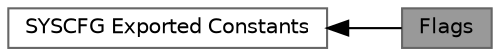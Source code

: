 digraph "Flags"
{
 // LATEX_PDF_SIZE
  bgcolor="transparent";
  edge [fontname=Helvetica,fontsize=10,labelfontname=Helvetica,labelfontsize=10];
  node [fontname=Helvetica,fontsize=10,shape=box,height=0.2,width=0.4];
  rankdir=LR;
  Node2 [id="Node000002",label="SYSCFG Exported Constants",height=0.2,width=0.4,color="grey40", fillcolor="white", style="filled",URL="$group___s_y_s_c_f_g___exported___constants.html",tooltip=" "];
  Node1 [id="Node000001",label="Flags",height=0.2,width=0.4,color="gray40", fillcolor="grey60", style="filled", fontcolor="black",tooltip=" "];
  Node2->Node1 [shape=plaintext, dir="back", style="solid"];
}
